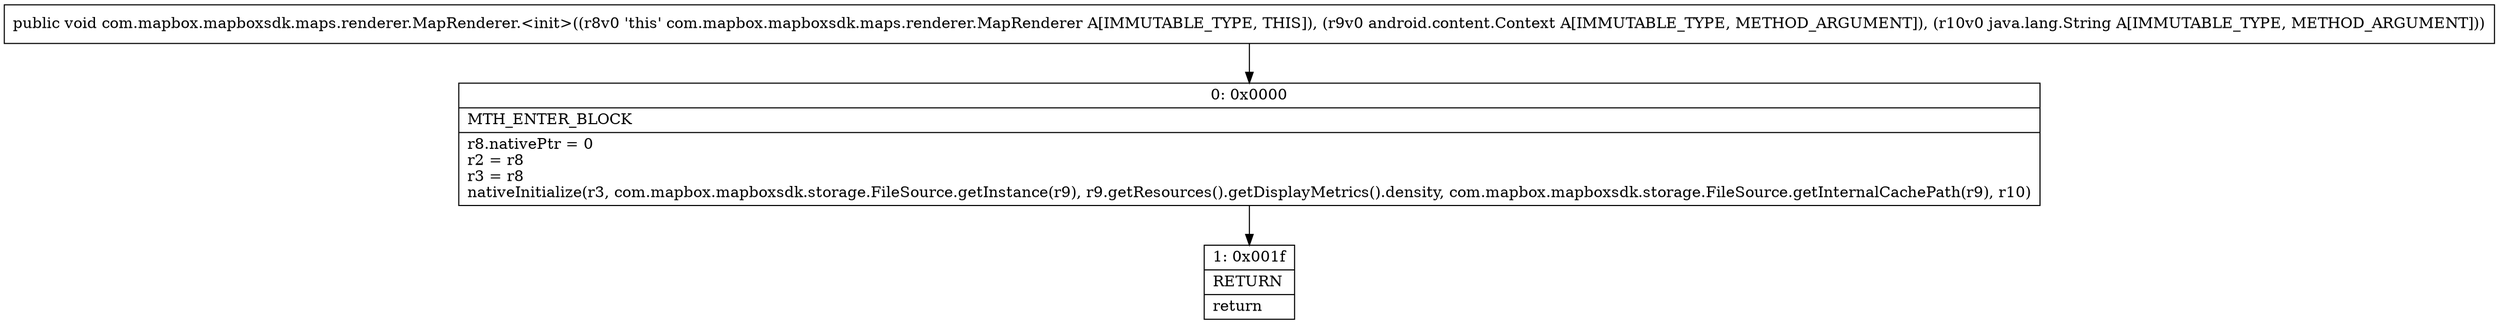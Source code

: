 digraph "CFG forcom.mapbox.mapboxsdk.maps.renderer.MapRenderer.\<init\>(Landroid\/content\/Context;Ljava\/lang\/String;)V" {
Node_0 [shape=record,label="{0\:\ 0x0000|MTH_ENTER_BLOCK\l|r8.nativePtr = 0\lr2 = r8\lr3 = r8\lnativeInitialize(r3, com.mapbox.mapboxsdk.storage.FileSource.getInstance(r9), r9.getResources().getDisplayMetrics().density, com.mapbox.mapboxsdk.storage.FileSource.getInternalCachePath(r9), r10)\l}"];
Node_1 [shape=record,label="{1\:\ 0x001f|RETURN\l|return\l}"];
MethodNode[shape=record,label="{public void com.mapbox.mapboxsdk.maps.renderer.MapRenderer.\<init\>((r8v0 'this' com.mapbox.mapboxsdk.maps.renderer.MapRenderer A[IMMUTABLE_TYPE, THIS]), (r9v0 android.content.Context A[IMMUTABLE_TYPE, METHOD_ARGUMENT]), (r10v0 java.lang.String A[IMMUTABLE_TYPE, METHOD_ARGUMENT])) }"];
MethodNode -> Node_0;
Node_0 -> Node_1;
}


